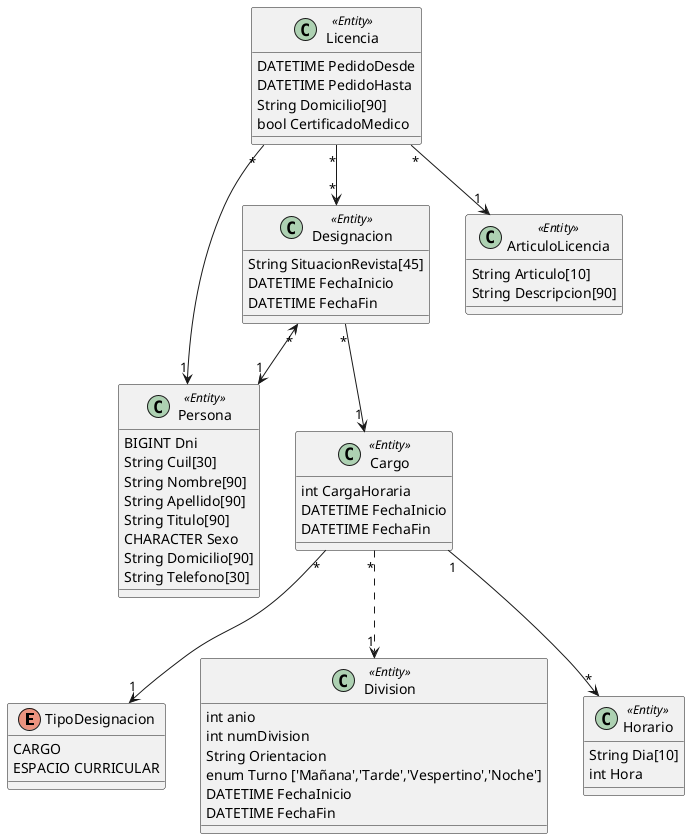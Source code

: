 @startuml
enum TipoDesignacion {
   CARGO
   ESPACIO CURRICULAR
}

class Division <<Entity>> {
  int anio
  int numDivision
  String Orientacion
  enum Turno ['Mañana','Tarde','Vespertino','Noche']
  DATETIME FechaInicio
  DATETIME FechaFin
}

class Cargo <<Entity>> {
  int CargaHoraria
  DATETIME FechaInicio
  DATETIME FechaFin
}

Cargo "*" --> "1" TipoDesignacion
Cargo "*" ..> "1" Division

class Persona <<Entity>> {
  BIGINT Dni
  String Cuil[30]
  String Nombre[90]
  String Apellido[90]
  String Titulo[90]
  CHARACTER Sexo
  String Domicilio[90]
  String Telefono[30]
}

class Designacion <<Entity>> {
  String SituacionRevista[45]
  DATETIME FechaInicio
  DATETIME FechaFin
}

Designacion "*" <--> "1" Persona
Designacion "*" --> "1" Cargo

class Horario <<Entity>> {
  String Dia[10]
  int Hora
}

Cargo "1" --> "*" Horario

class ArticuloLicencia <<Entity>> {
  String Articulo[10]
  String Descripcion[90]
}

class Licencia <<Entity>> {
  DATETIME PedidoDesde
  DATETIME PedidoHasta
  String Domicilio[90]
  bool CertificadoMedico
}

Licencia "*" --> "1" Persona
Licencia "*" --> "1" ArticuloLicencia
Licencia "*" --> "*" Designacion

@enduml
